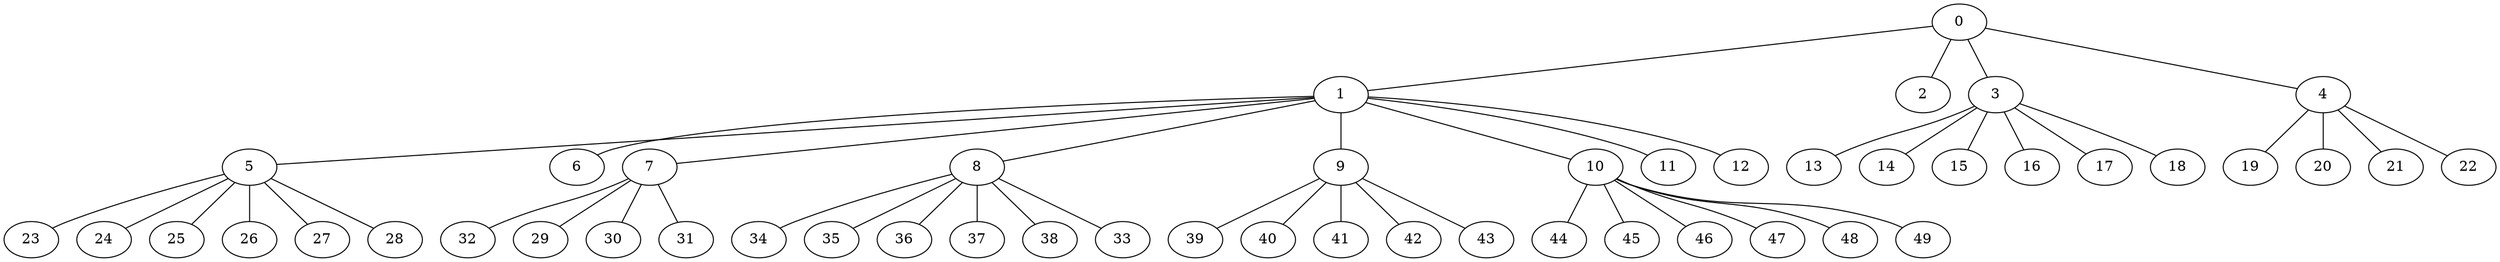 
graph graphname {
    0 -- 1
0 -- 2
0 -- 3
0 -- 4
1 -- 5
1 -- 6
1 -- 7
1 -- 8
1 -- 9
1 -- 10
1 -- 11
1 -- 12
3 -- 13
3 -- 14
3 -- 15
3 -- 16
3 -- 17
3 -- 18
4 -- 19
4 -- 20
4 -- 21
4 -- 22
5 -- 23
5 -- 24
5 -- 25
5 -- 26
5 -- 27
5 -- 28
7 -- 32
7 -- 29
7 -- 30
7 -- 31
8 -- 34
8 -- 35
8 -- 36
8 -- 37
8 -- 38
8 -- 33
9 -- 39
9 -- 40
9 -- 41
9 -- 42
9 -- 43
10 -- 44
10 -- 45
10 -- 46
10 -- 47
10 -- 48
10 -- 49

}
